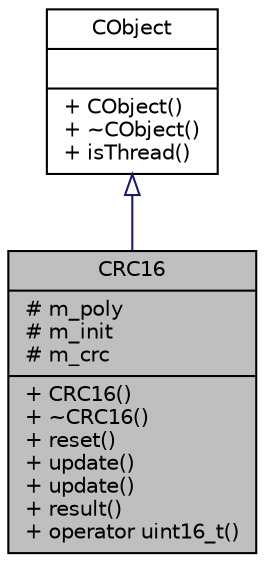 digraph "CRC16"
{
  edge [fontname="Helvetica",fontsize="10",labelfontname="Helvetica",labelfontsize="10"];
  node [fontname="Helvetica",fontsize="10",shape=record];
  Node1 [label="{CRC16\n|# m_poly\l# m_init\l# m_crc\l|+ CRC16()\l+ ~CRC16()\l+ reset()\l+ update()\l+ update()\l+ result()\l+ operator uint16_t()\l}",height=0.2,width=0.4,color="black", fillcolor="grey75", style="filled" fontcolor="black"];
  Node2 -> Node1 [dir="back",color="midnightblue",fontsize="10",style="solid",arrowtail="onormal",fontname="Helvetica"];
  Node2 [label="{CObject\n||+ CObject()\l+ ~CObject()\l+ isThread()\l}",height=0.2,width=0.4,color="black", fillcolor="white", style="filled",URL="$dc/dac/class_c_object.html"];
}
